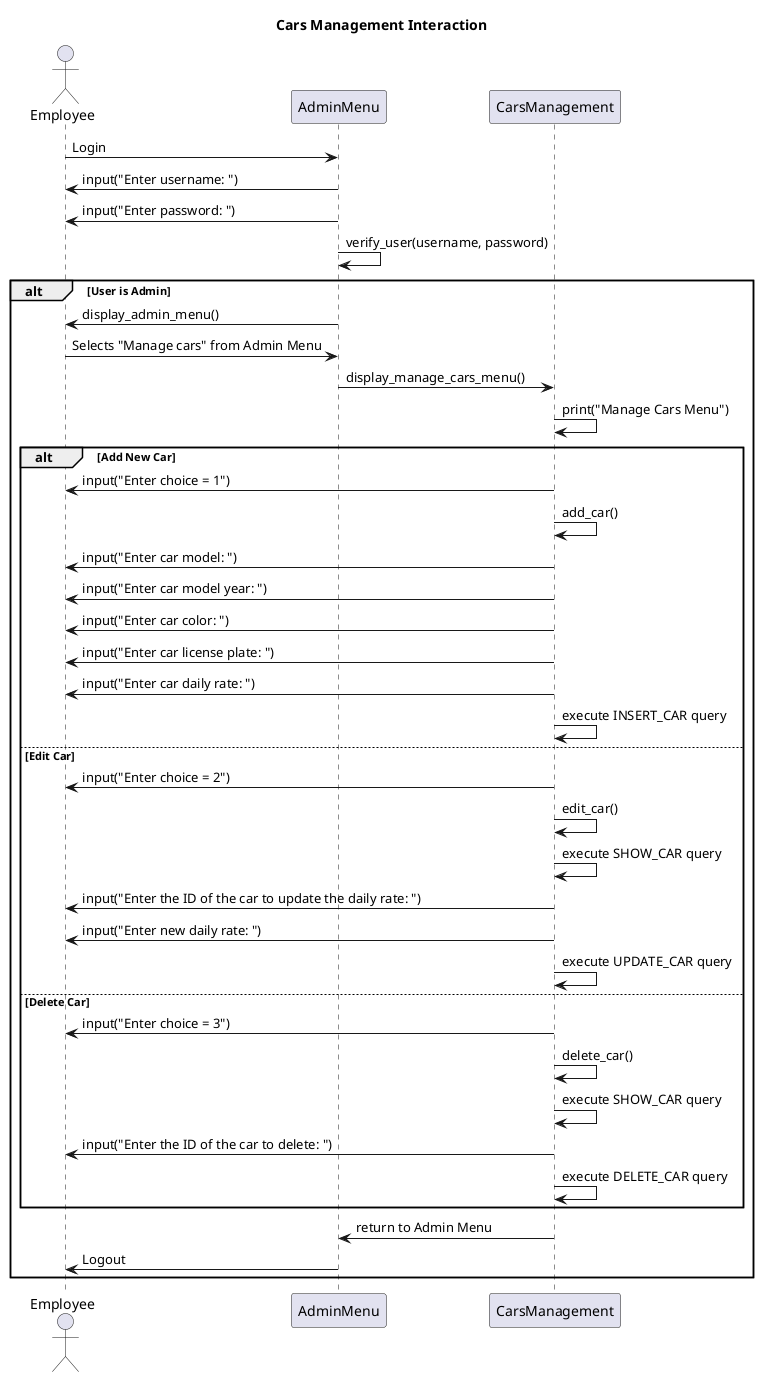 @startuml sequence_diagram_carsmanagement
title Cars Management Interaction

actor Employee

participant AdminMenu
participant CarsManagement

Employee -> AdminMenu: Login
AdminMenu -> Employee: input("Enter username: ")
AdminMenu -> Employee: input("Enter password: ")

AdminMenu -> AdminMenu: verify_user(username, password)
alt User is Admin
    AdminMenu -> Employee: display_admin_menu()

    Employee -> AdminMenu: Selects "Manage cars" from Admin Menu
    AdminMenu -> CarsManagement: display_manage_cars_menu()
    CarsManagement -> CarsManagement: print("Manage Cars Menu")

    alt Add New Car
        CarsManagement -> Employee: input("Enter choice = 1")
        CarsManagement -> CarsManagement: add_car()
        CarsManagement -> Employee: input("Enter car model: ")
        CarsManagement -> Employee: input("Enter car model year: ")
        CarsManagement -> Employee: input("Enter car color: ")
        CarsManagement -> Employee: input("Enter car license plate: ")
        CarsManagement -> Employee: input("Enter car daily rate: ")
        CarsManagement -> CarsManagement: execute INSERT_CAR query
    else Edit Car
        CarsManagement -> Employee: input("Enter choice = 2")
        CarsManagement -> CarsManagement: edit_car()
        CarsManagement -> CarsManagement: execute SHOW_CAR query
        CarsManagement -> Employee: input("Enter the ID of the car to update the daily rate: ")
        CarsManagement -> Employee: input("Enter new daily rate: ")
        CarsManagement -> CarsManagement: execute UPDATE_CAR query
    else Delete Car
        CarsManagement -> Employee: input("Enter choice = 3")
        CarsManagement -> CarsManagement: delete_car()
        CarsManagement -> CarsManagement: execute SHOW_CAR query
        CarsManagement -> Employee: input("Enter the ID of the car to delete: ")
        CarsManagement -> CarsManagement: execute DELETE_CAR query
    end
    CarsManagement -> AdminMenu: return to Admin Menu
    AdminMenu -> Employee: Logout
end

@enduml
